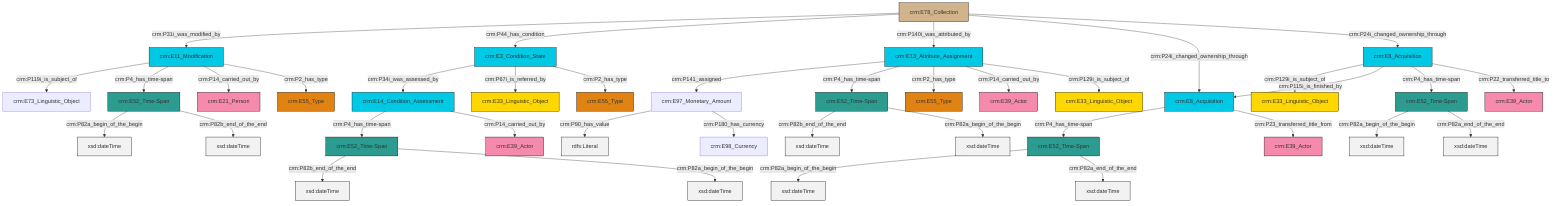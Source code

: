 graph TD
classDef Literal fill:#f2f2f2,stroke:#000000;
classDef CRM_Entity fill:#FFFFFF,stroke:#000000;
classDef Temporal_Entity fill:#00C9E6, stroke:#000000;
classDef Type fill:#E18312, stroke:#000000;
classDef Time-Span fill:#2C9C91, stroke:#000000;
classDef Appellation fill:#FFEB7F, stroke:#000000;
classDef Place fill:#008836, stroke:#000000;
classDef Persistent_Item fill:#B266B2, stroke:#000000;
classDef Conceptual_Object fill:#FFD700, stroke:#000000;
classDef Physical_Thing fill:#D2B48C, stroke:#000000;
classDef Actor fill:#f58aad, stroke:#000000;
classDef PC_Classes fill:#4ce600, stroke:#000000;
classDef Multi fill:#cccccc,stroke:#000000;

0["crm:E78_Collection"]:::Physical_Thing -->|crm:P31i_was_modified_by| 1["crm:E11_Modification"]:::Temporal_Entity
8["crm:E13_Attribute_Assignment"]:::Temporal_Entity -->|crm:P141_assigned| 9["crm:E97_Monetary_Amount"]:::Default
10["crm:E14_Condition_Assessment"]:::Temporal_Entity -->|crm:P4_has_time-span| 11["crm:E52_Time-Span"]:::Time-Span
18["crm:E3_Condition_State"]:::Temporal_Entity -->|crm:P34i_was_assessed_by| 10["crm:E14_Condition_Assessment"]:::Temporal_Entity
16["crm:E52_Time-Span"]:::Time-Span -->|crm:P82a_begin_of_the_begin| 23[xsd:dateTime]:::Literal
8["crm:E13_Attribute_Assignment"]:::Temporal_Entity -->|crm:P4_has_time-span| 12["crm:E52_Time-Span"]:::Time-Span
8["crm:E13_Attribute_Assignment"]:::Temporal_Entity -->|crm:P2_has_type| 24["crm:E55_Type"]:::Type
25["crm:E52_Time-Span"]:::Time-Span -->|crm:P82a_begin_of_the_begin| 26[xsd:dateTime]:::Literal
14["crm:E52_Time-Span"]:::Time-Span -->|crm:P82a_begin_of_the_begin| 27[xsd:dateTime]:::Literal
28["crm:E8_Acquisition"]:::Temporal_Entity -->|crm:P4_has_time-span| 25["crm:E52_Time-Span"]:::Time-Span
11["crm:E52_Time-Span"]:::Time-Span -->|crm:P82b_end_of_the_end| 29[xsd:dateTime]:::Literal
25["crm:E52_Time-Span"]:::Time-Span -->|crm:P82a_end_of_the_end| 31[xsd:dateTime]:::Literal
1["crm:E11_Modification"]:::Temporal_Entity -->|crm:P119i_is_subject_of| 33["crm:E73_Linguistic_Object"]:::Default
6["crm:E8_Acquisition"]:::Temporal_Entity -->|crm:P129i_is_subject_of| 34["crm:E33_Linguistic_Object"]:::Conceptual_Object
0["crm:E78_Collection"]:::Physical_Thing -->|crm:P44_has_condition| 18["crm:E3_Condition_State"]:::Temporal_Entity
1["crm:E11_Modification"]:::Temporal_Entity -->|crm:P4_has_time-span| 14["crm:E52_Time-Span"]:::Time-Span
6["crm:E8_Acquisition"]:::Temporal_Entity -->|crm:P115i_is_finished_by| 28["crm:E8_Acquisition"]:::Temporal_Entity
1["crm:E11_Modification"]:::Temporal_Entity -->|crm:P14_carried_out_by| 36["crm:E21_Person"]:::Actor
12["crm:E52_Time-Span"]:::Time-Span -->|crm:P82b_end_of_the_end| 43[xsd:dateTime]:::Literal
9["crm:E97_Monetary_Amount"]:::Default -->|crm:P90_has_value| 46[rdfs:Literal]:::Literal
18["crm:E3_Condition_State"]:::Temporal_Entity -->|crm:P67i_is_referred_by| 47["crm:E33_Linguistic_Object"]:::Conceptual_Object
8["crm:E13_Attribute_Assignment"]:::Temporal_Entity -->|crm:P14_carried_out_by| 20["crm:E39_Actor"]:::Actor
14["crm:E52_Time-Span"]:::Time-Span -->|crm:P82b_end_of_the_end| 51[xsd:dateTime]:::Literal
12["crm:E52_Time-Span"]:::Time-Span -->|crm:P82a_begin_of_the_begin| 52[xsd:dateTime]:::Literal
28["crm:E8_Acquisition"]:::Temporal_Entity -->|crm:P23_transferred_title_from| 4["crm:E39_Actor"]:::Actor
18["crm:E3_Condition_State"]:::Temporal_Entity -->|crm:P2_has_type| 44["crm:E55_Type"]:::Type
8["crm:E13_Attribute_Assignment"]:::Temporal_Entity -->|crm:P129i_is_subject_of| 40["crm:E33_Linguistic_Object"]:::Conceptual_Object
16["crm:E52_Time-Span"]:::Time-Span -->|crm:P82a_end_of_the_end| 53[xsd:dateTime]:::Literal
6["crm:E8_Acquisition"]:::Temporal_Entity -->|crm:P4_has_time-span| 16["crm:E52_Time-Span"]:::Time-Span
0["crm:E78_Collection"]:::Physical_Thing -->|crm:P140i_was_attributed_by| 8["crm:E13_Attribute_Assignment"]:::Temporal_Entity
11["crm:E52_Time-Span"]:::Time-Span -->|crm:P82a_begin_of_the_begin| 57[xsd:dateTime]:::Literal
6["crm:E8_Acquisition"]:::Temporal_Entity -->|crm:P22_transferred_title_to| 2["crm:E39_Actor"]:::Actor
10["crm:E14_Condition_Assessment"]:::Temporal_Entity -->|crm:P14_carried_out_by| 37["crm:E39_Actor"]:::Actor
1["crm:E11_Modification"]:::Temporal_Entity -->|crm:P2_has_type| 58["crm:E55_Type"]:::Type
0["crm:E78_Collection"]:::Physical_Thing -->|crm:P24i_changed_ownership_through| 28["crm:E8_Acquisition"]:::Temporal_Entity
0["crm:E78_Collection"]:::Physical_Thing -->|crm:P24i_changed_ownership_through| 6["crm:E8_Acquisition"]:::Temporal_Entity
9["crm:E97_Monetary_Amount"]:::Default -->|crm:P180_has_currency| 54["crm:E98_Currency"]:::Default